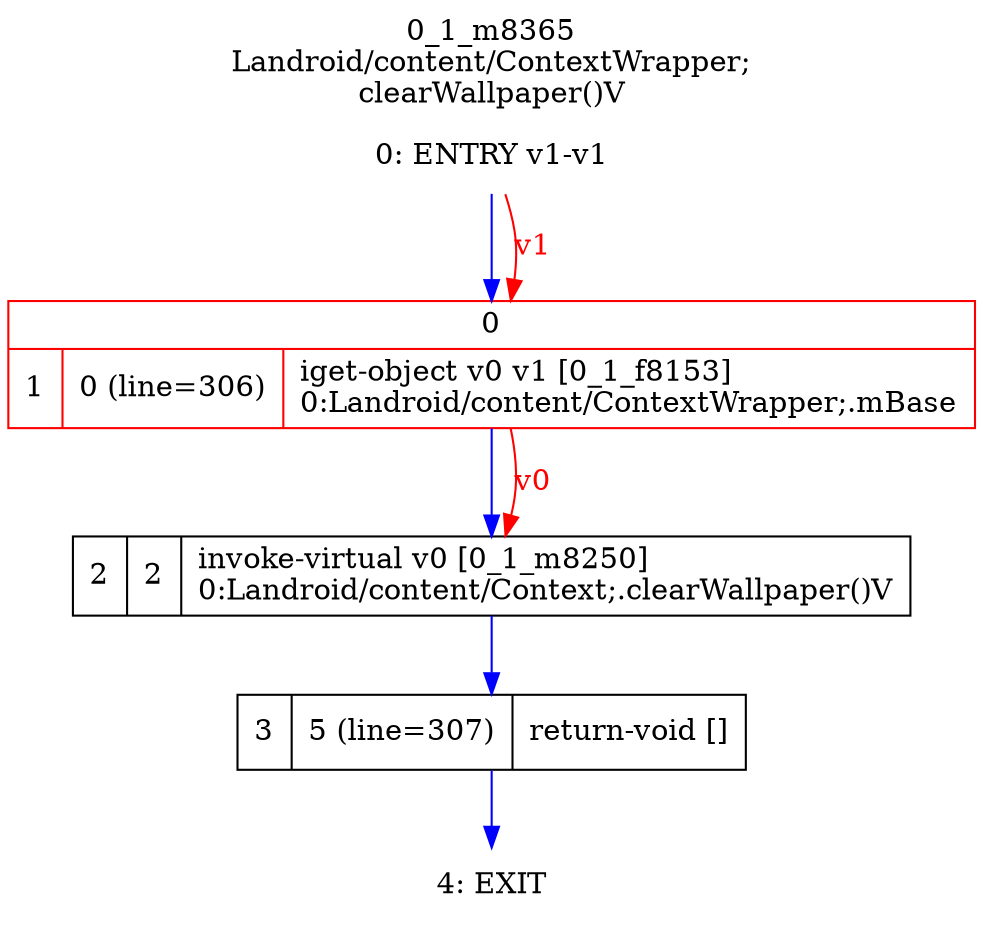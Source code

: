 digraph G {
rankdir=UD;
labelloc=t;
label="0_1_m8365\nLandroid/content/ContextWrapper;
clearWallpaper()V";
0[label="0: ENTRY v1-v1",shape=plaintext];
1[label="{0|{1|0 (line=306)|iget-object v0 v1 [0_1_f8153]\l0:Landroid/content/ContextWrapper;.mBase\l}}",shape=record, color=red];
2[label="2|2|invoke-virtual v0 [0_1_m8250]\l0:Landroid/content/Context;.clearWallpaper()V\l",shape=record,URL="0_1_m8250.dot"];
3[label="3|5 (line=307)|return-void []\l",shape=record];
4[label="4: EXIT",shape=plaintext];
0->1 [color=blue, fontcolor=blue,weight=100, taillabel=""];
1->2 [color=blue, fontcolor=blue,weight=100, taillabel=""];
2->3 [color=blue, fontcolor=blue,weight=100, taillabel=""];
3->4 [color=blue, fontcolor=blue,weight=100, taillabel=""];
0->1 [color=red, fontcolor=red, label="v1"];
1->2 [color=red, fontcolor=red, label="v0"];
}

